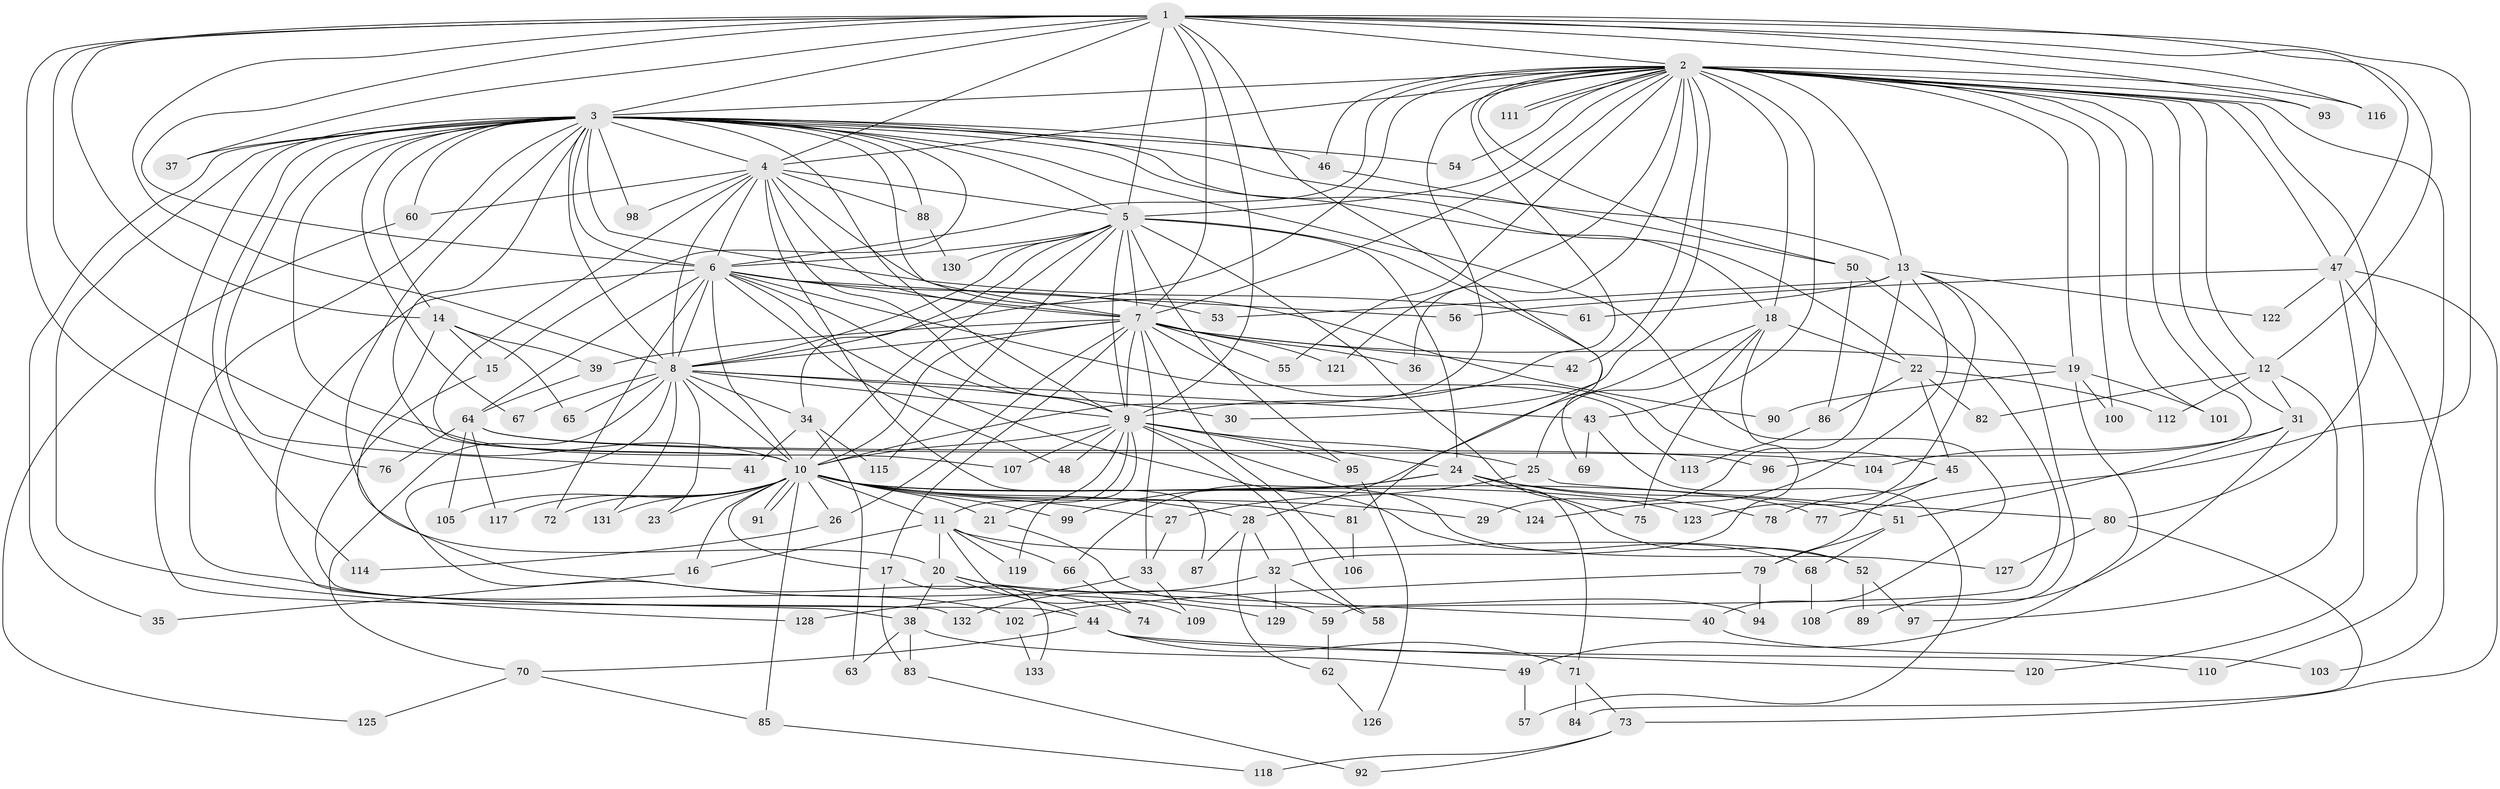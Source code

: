 // coarse degree distribution, {14: 0.02127659574468085, 29: 0.010638297872340425, 27: 0.010638297872340425, 15: 0.02127659574468085, 17: 0.010638297872340425, 16: 0.02127659574468085, 26: 0.010638297872340425, 6: 0.05319148936170213, 9: 0.02127659574468085, 3: 0.13829787234042554, 4: 0.09574468085106383, 10: 0.010638297872340425, 5: 0.02127659574468085, 2: 0.48936170212765956, 7: 0.02127659574468085, 8: 0.02127659574468085, 1: 0.02127659574468085}
// Generated by graph-tools (version 1.1) at 2025/49/03/04/25 22:49:53]
// undirected, 133 vertices, 291 edges
graph export_dot {
  node [color=gray90,style=filled];
  1;
  2;
  3;
  4;
  5;
  6;
  7;
  8;
  9;
  10;
  11;
  12;
  13;
  14;
  15;
  16;
  17;
  18;
  19;
  20;
  21;
  22;
  23;
  24;
  25;
  26;
  27;
  28;
  29;
  30;
  31;
  32;
  33;
  34;
  35;
  36;
  37;
  38;
  39;
  40;
  41;
  42;
  43;
  44;
  45;
  46;
  47;
  48;
  49;
  50;
  51;
  52;
  53;
  54;
  55;
  56;
  57;
  58;
  59;
  60;
  61;
  62;
  63;
  64;
  65;
  66;
  67;
  68;
  69;
  70;
  71;
  72;
  73;
  74;
  75;
  76;
  77;
  78;
  79;
  80;
  81;
  82;
  83;
  84;
  85;
  86;
  87;
  88;
  89;
  90;
  91;
  92;
  93;
  94;
  95;
  96;
  97;
  98;
  99;
  100;
  101;
  102;
  103;
  104;
  105;
  106;
  107;
  108;
  109;
  110;
  111;
  112;
  113;
  114;
  115;
  116;
  117;
  118;
  119;
  120;
  121;
  122;
  123;
  124;
  125;
  126;
  127;
  128;
  129;
  130;
  131;
  132;
  133;
  1 -- 2;
  1 -- 3;
  1 -- 4;
  1 -- 5;
  1 -- 6;
  1 -- 7;
  1 -- 8;
  1 -- 9;
  1 -- 10;
  1 -- 12;
  1 -- 14;
  1 -- 37;
  1 -- 47;
  1 -- 76;
  1 -- 77;
  1 -- 81;
  1 -- 93;
  1 -- 116;
  2 -- 3;
  2 -- 4;
  2 -- 5;
  2 -- 6;
  2 -- 7;
  2 -- 8;
  2 -- 9;
  2 -- 10;
  2 -- 12;
  2 -- 13;
  2 -- 18;
  2 -- 19;
  2 -- 30;
  2 -- 31;
  2 -- 36;
  2 -- 42;
  2 -- 43;
  2 -- 46;
  2 -- 47;
  2 -- 50;
  2 -- 54;
  2 -- 55;
  2 -- 80;
  2 -- 93;
  2 -- 96;
  2 -- 100;
  2 -- 101;
  2 -- 110;
  2 -- 111;
  2 -- 111;
  2 -- 116;
  2 -- 121;
  3 -- 4;
  3 -- 5;
  3 -- 6;
  3 -- 7;
  3 -- 8;
  3 -- 9;
  3 -- 10;
  3 -- 13;
  3 -- 14;
  3 -- 15;
  3 -- 18;
  3 -- 20;
  3 -- 22;
  3 -- 35;
  3 -- 37;
  3 -- 40;
  3 -- 41;
  3 -- 46;
  3 -- 54;
  3 -- 60;
  3 -- 61;
  3 -- 67;
  3 -- 88;
  3 -- 98;
  3 -- 102;
  3 -- 107;
  3 -- 114;
  3 -- 128;
  3 -- 132;
  4 -- 5;
  4 -- 6;
  4 -- 7;
  4 -- 8;
  4 -- 9;
  4 -- 10;
  4 -- 60;
  4 -- 87;
  4 -- 88;
  4 -- 90;
  4 -- 98;
  5 -- 6;
  5 -- 7;
  5 -- 8;
  5 -- 9;
  5 -- 10;
  5 -- 24;
  5 -- 34;
  5 -- 52;
  5 -- 69;
  5 -- 95;
  5 -- 115;
  5 -- 130;
  6 -- 7;
  6 -- 8;
  6 -- 9;
  6 -- 10;
  6 -- 38;
  6 -- 48;
  6 -- 53;
  6 -- 56;
  6 -- 64;
  6 -- 68;
  6 -- 72;
  6 -- 113;
  7 -- 8;
  7 -- 9;
  7 -- 10;
  7 -- 17;
  7 -- 19;
  7 -- 26;
  7 -- 33;
  7 -- 36;
  7 -- 39;
  7 -- 42;
  7 -- 45;
  7 -- 55;
  7 -- 106;
  7 -- 121;
  8 -- 9;
  8 -- 10;
  8 -- 23;
  8 -- 30;
  8 -- 34;
  8 -- 43;
  8 -- 65;
  8 -- 67;
  8 -- 70;
  8 -- 74;
  8 -- 131;
  9 -- 10;
  9 -- 11;
  9 -- 21;
  9 -- 24;
  9 -- 25;
  9 -- 48;
  9 -- 58;
  9 -- 95;
  9 -- 107;
  9 -- 119;
  9 -- 127;
  10 -- 11;
  10 -- 16;
  10 -- 17;
  10 -- 21;
  10 -- 23;
  10 -- 26;
  10 -- 27;
  10 -- 28;
  10 -- 29;
  10 -- 72;
  10 -- 77;
  10 -- 81;
  10 -- 85;
  10 -- 91;
  10 -- 91;
  10 -- 99;
  10 -- 105;
  10 -- 117;
  10 -- 123;
  10 -- 124;
  10 -- 131;
  11 -- 16;
  11 -- 20;
  11 -- 52;
  11 -- 66;
  11 -- 109;
  11 -- 119;
  12 -- 31;
  12 -- 82;
  12 -- 97;
  12 -- 112;
  13 -- 29;
  13 -- 53;
  13 -- 61;
  13 -- 108;
  13 -- 122;
  13 -- 123;
  13 -- 124;
  14 -- 15;
  14 -- 39;
  14 -- 65;
  14 -- 129;
  15 -- 44;
  16 -- 35;
  17 -- 83;
  17 -- 133;
  18 -- 22;
  18 -- 25;
  18 -- 28;
  18 -- 32;
  18 -- 75;
  19 -- 49;
  19 -- 90;
  19 -- 100;
  19 -- 101;
  20 -- 38;
  20 -- 40;
  20 -- 44;
  20 -- 59;
  21 -- 94;
  22 -- 45;
  22 -- 82;
  22 -- 86;
  22 -- 112;
  24 -- 51;
  24 -- 66;
  24 -- 71;
  24 -- 75;
  24 -- 78;
  24 -- 99;
  25 -- 27;
  25 -- 80;
  26 -- 114;
  27 -- 33;
  28 -- 32;
  28 -- 62;
  28 -- 87;
  31 -- 51;
  31 -- 89;
  31 -- 104;
  32 -- 58;
  32 -- 129;
  32 -- 132;
  33 -- 109;
  33 -- 128;
  34 -- 41;
  34 -- 63;
  34 -- 115;
  38 -- 49;
  38 -- 63;
  38 -- 83;
  39 -- 64;
  40 -- 103;
  43 -- 57;
  43 -- 69;
  44 -- 70;
  44 -- 71;
  44 -- 110;
  44 -- 120;
  45 -- 78;
  45 -- 79;
  46 -- 50;
  47 -- 56;
  47 -- 73;
  47 -- 103;
  47 -- 120;
  47 -- 122;
  49 -- 57;
  50 -- 59;
  50 -- 86;
  51 -- 68;
  51 -- 79;
  52 -- 89;
  52 -- 97;
  59 -- 62;
  60 -- 125;
  62 -- 126;
  64 -- 76;
  64 -- 96;
  64 -- 104;
  64 -- 105;
  64 -- 117;
  66 -- 74;
  68 -- 108;
  70 -- 85;
  70 -- 125;
  71 -- 73;
  71 -- 84;
  73 -- 92;
  73 -- 118;
  79 -- 94;
  79 -- 102;
  80 -- 84;
  80 -- 127;
  81 -- 106;
  83 -- 92;
  85 -- 118;
  86 -- 113;
  88 -- 130;
  95 -- 126;
  102 -- 133;
}
